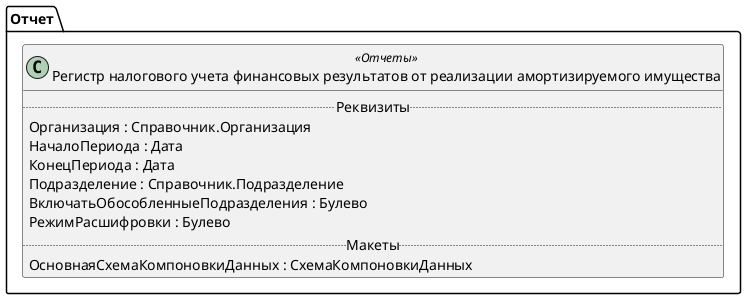 ﻿@startuml РегистрНалоговогоУчетаФинРезультатовОтРеализацииАмортизируемогоИмущества
'!include templates.wsd
'..\include templates.wsd
class Отчет.РегистрНалоговогоУчетаФинРезультатовОтРеализацииАмортизируемогоИмущества as "Регистр налогового учета финансовых результатов от реализации амортизируемого имущества" <<Отчеты>>
{
..Реквизиты..
Организация : Справочник.Организация
НачалоПериода : Дата
КонецПериода : Дата
Подразделение : Справочник.Подразделение
ВключатьОбособленныеПодразделения : Булево
РежимРасшифровки : Булево
..Макеты..
ОсновнаяСхемаКомпоновкиДанных : СхемаКомпоновкиДанных
}
@enduml
